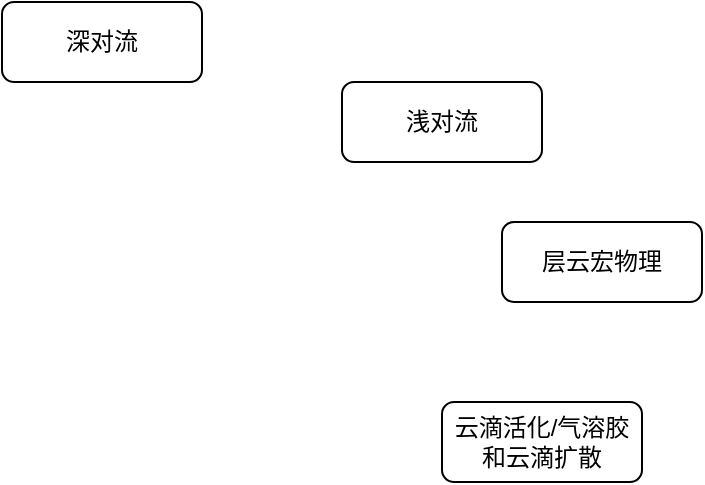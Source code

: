 <mxfile version="10.6.7" type="github"><diagram id="dGJZOmv-OzdqUiLhhSmN" name="第 1 页"><mxGraphModel dx="865" dy="544" grid="1" gridSize="10" guides="1" tooltips="1" connect="1" arrows="1" fold="1" page="1" pageScale="1" pageWidth="827" pageHeight="1169" math="0" shadow="0"><root><mxCell id="0"/><mxCell id="1" parent="0"/><mxCell id="zAjcwgXoL5q6DDjvD8MH-1" value="深对流" style="rounded=1;whiteSpace=wrap;html=1;" vertex="1" parent="1"><mxGeometry x="340" y="40" width="100" height="40" as="geometry"/></mxCell><mxCell id="zAjcwgXoL5q6DDjvD8MH-2" value="浅对流" style="rounded=1;whiteSpace=wrap;html=1;" vertex="1" parent="1"><mxGeometry x="510" y="80" width="100" height="40" as="geometry"/></mxCell><mxCell id="zAjcwgXoL5q6DDjvD8MH-3" value="层云宏物理" style="rounded=1;whiteSpace=wrap;html=1;" vertex="1" parent="1"><mxGeometry x="590" y="150" width="100" height="40" as="geometry"/></mxCell><mxCell id="zAjcwgXoL5q6DDjvD8MH-4" value="云滴活化/气溶胶和云滴扩散" style="rounded=1;whiteSpace=wrap;html=1;" vertex="1" parent="1"><mxGeometry x="560" y="240" width="100" height="40" as="geometry"/></mxCell></root></mxGraphModel></diagram></mxfile>